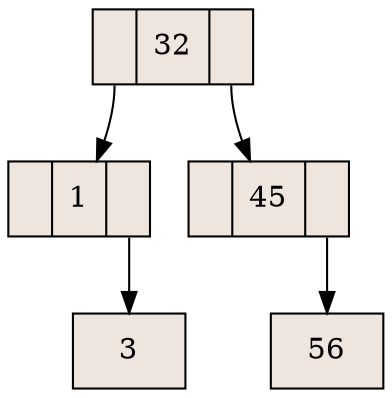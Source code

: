 digraph grafica{
rankdir=TB;
node [shape = record, style=filled, fillcolor=seashell2];
nodo3 [ label ="<C0>|32|<C1>"];
nodo1 [ label ="<C0>|1|<C1>"];
nodo5 [ label ="3"];
nodo1:C1->nodo5
nodo3:C0->nodo1
nodo2 [ label ="<C0>|45|<C1>"];
nodo4 [ label ="56"];
nodo2:C1->nodo4
nodo3:C1->nodo2
}
